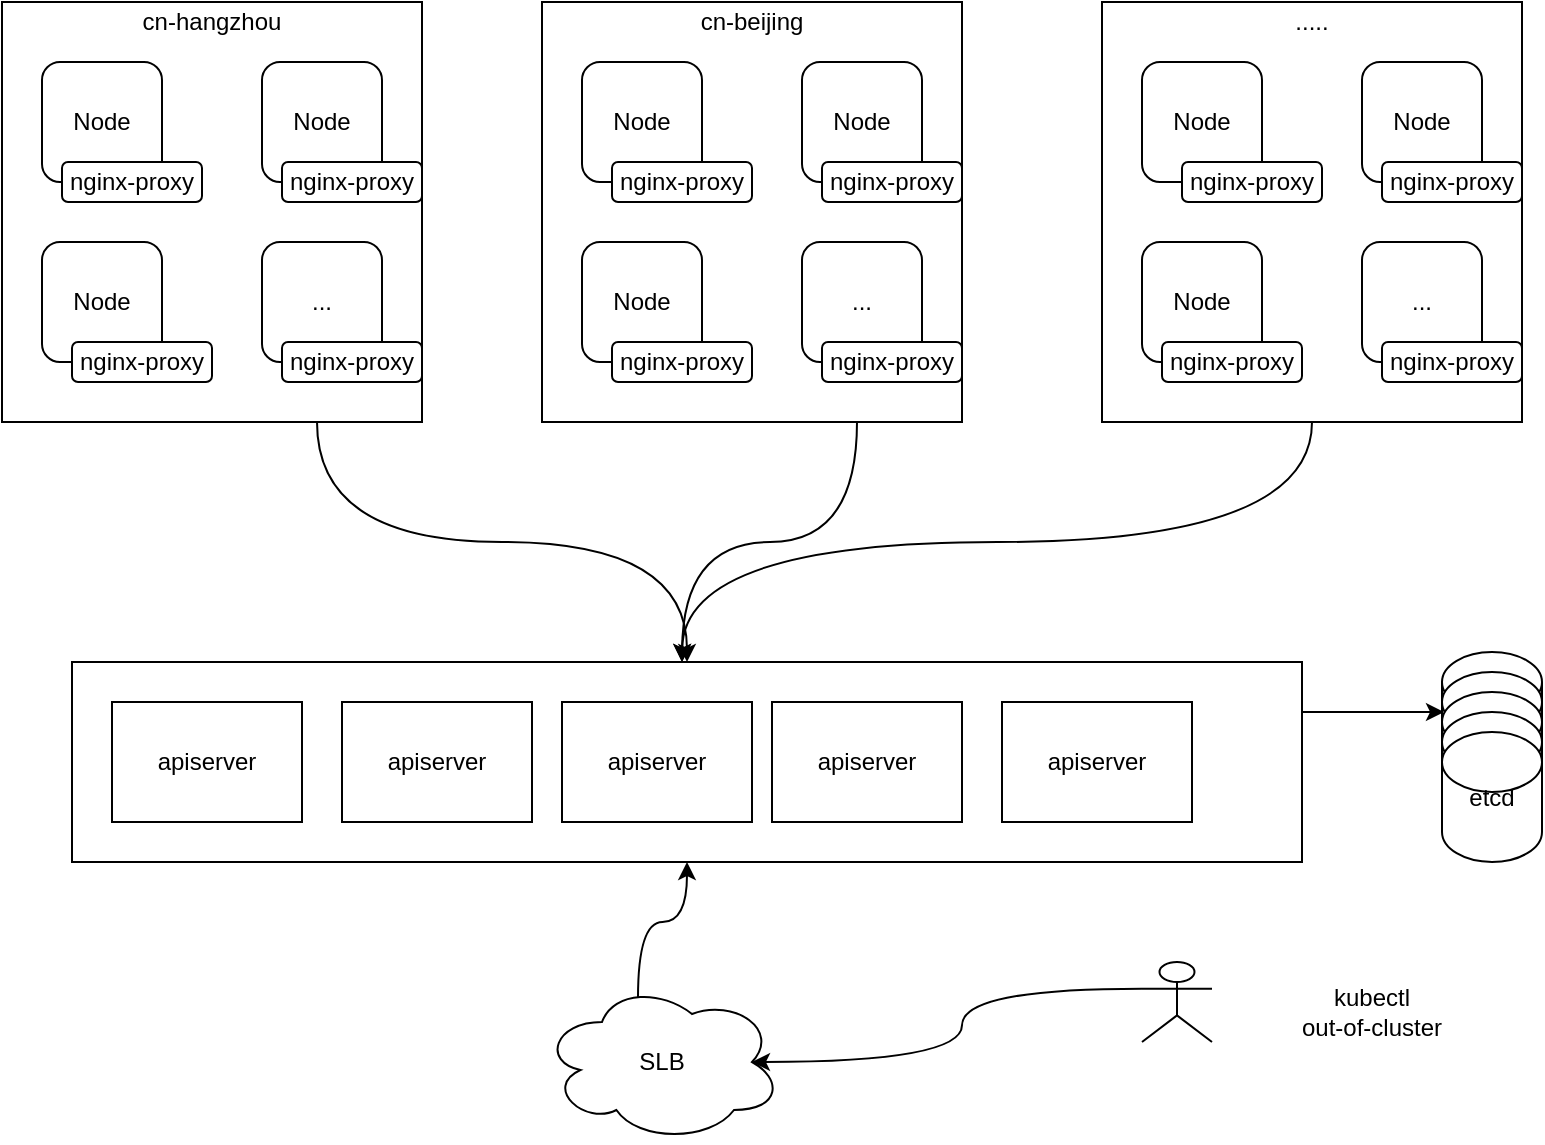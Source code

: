 <mxfile version="13.6.6" type="github">
  <diagram id="-NbEMk0ir4E4H2hmZE_f" name="Page-1">
    <mxGraphModel dx="1183" dy="741" grid="1" gridSize="10" guides="1" tooltips="1" connect="1" arrows="1" fold="1" page="1" pageScale="1" pageWidth="827" pageHeight="1169" math="0" shadow="0">
      <root>
        <mxCell id="0" />
        <mxCell id="1" parent="0" />
        <mxCell id="hf6cSwr6DA0YgdczarCD-57" style="edgeStyle=orthogonalEdgeStyle;curved=1;rounded=0;orthogonalLoop=1;jettySize=auto;html=1;exitX=0.75;exitY=1;exitDx=0;exitDy=0;entryX=0.5;entryY=0;entryDx=0;entryDy=0;" edge="1" parent="1" source="hf6cSwr6DA0YgdczarCD-4" target="hf6cSwr6DA0YgdczarCD-25">
          <mxGeometry relative="1" as="geometry" />
        </mxCell>
        <mxCell id="hf6cSwr6DA0YgdczarCD-4" value="" style="whiteSpace=wrap;html=1;aspect=fixed;" vertex="1" parent="1">
          <mxGeometry x="10" y="330" width="210" height="210" as="geometry" />
        </mxCell>
        <mxCell id="hf6cSwr6DA0YgdczarCD-5" value="Node" style="rounded=1;whiteSpace=wrap;html=1;" vertex="1" parent="1">
          <mxGeometry x="30" y="360" width="60" height="60" as="geometry" />
        </mxCell>
        <mxCell id="hf6cSwr6DA0YgdczarCD-6" value="Node" style="rounded=1;whiteSpace=wrap;html=1;" vertex="1" parent="1">
          <mxGeometry x="140" y="360" width="60" height="60" as="geometry" />
        </mxCell>
        <mxCell id="hf6cSwr6DA0YgdczarCD-7" value="Node" style="rounded=1;whiteSpace=wrap;html=1;" vertex="1" parent="1">
          <mxGeometry x="30" y="450" width="60" height="60" as="geometry" />
        </mxCell>
        <mxCell id="hf6cSwr6DA0YgdczarCD-8" value="..." style="rounded=1;whiteSpace=wrap;html=1;" vertex="1" parent="1">
          <mxGeometry x="140" y="450" width="60" height="60" as="geometry" />
        </mxCell>
        <mxCell id="hf6cSwr6DA0YgdczarCD-9" value="cn-hangzhou" style="text;html=1;strokeColor=none;fillColor=none;align=center;verticalAlign=middle;whiteSpace=wrap;rounded=0;" vertex="1" parent="1">
          <mxGeometry x="65" y="330" width="100" height="20" as="geometry" />
        </mxCell>
        <mxCell id="hf6cSwr6DA0YgdczarCD-58" style="edgeStyle=orthogonalEdgeStyle;curved=1;rounded=0;orthogonalLoop=1;jettySize=auto;html=1;exitX=0.75;exitY=1;exitDx=0;exitDy=0;" edge="1" parent="1" source="hf6cSwr6DA0YgdczarCD-10">
          <mxGeometry relative="1" as="geometry">
            <mxPoint x="350" y="660" as="targetPoint" />
          </mxGeometry>
        </mxCell>
        <mxCell id="hf6cSwr6DA0YgdczarCD-10" value="" style="whiteSpace=wrap;html=1;aspect=fixed;" vertex="1" parent="1">
          <mxGeometry x="280" y="330" width="210" height="210" as="geometry" />
        </mxCell>
        <mxCell id="hf6cSwr6DA0YgdczarCD-11" value="Node" style="rounded=1;whiteSpace=wrap;html=1;" vertex="1" parent="1">
          <mxGeometry x="300" y="360" width="60" height="60" as="geometry" />
        </mxCell>
        <mxCell id="hf6cSwr6DA0YgdczarCD-12" value="Node" style="rounded=1;whiteSpace=wrap;html=1;" vertex="1" parent="1">
          <mxGeometry x="410" y="360" width="60" height="60" as="geometry" />
        </mxCell>
        <mxCell id="hf6cSwr6DA0YgdczarCD-13" value="Node" style="rounded=1;whiteSpace=wrap;html=1;" vertex="1" parent="1">
          <mxGeometry x="300" y="450" width="60" height="60" as="geometry" />
        </mxCell>
        <mxCell id="hf6cSwr6DA0YgdczarCD-14" value="..." style="rounded=1;whiteSpace=wrap;html=1;" vertex="1" parent="1">
          <mxGeometry x="410" y="450" width="60" height="60" as="geometry" />
        </mxCell>
        <mxCell id="hf6cSwr6DA0YgdczarCD-15" value="cn-beijing" style="text;html=1;strokeColor=none;fillColor=none;align=center;verticalAlign=middle;whiteSpace=wrap;rounded=0;" vertex="1" parent="1">
          <mxGeometry x="335" y="330" width="100" height="20" as="geometry" />
        </mxCell>
        <mxCell id="hf6cSwr6DA0YgdczarCD-59" style="edgeStyle=orthogonalEdgeStyle;curved=1;rounded=0;orthogonalLoop=1;jettySize=auto;html=1;exitX=0.5;exitY=1;exitDx=0;exitDy=0;" edge="1" parent="1" source="hf6cSwr6DA0YgdczarCD-16">
          <mxGeometry relative="1" as="geometry">
            <mxPoint x="350" y="660" as="targetPoint" />
          </mxGeometry>
        </mxCell>
        <mxCell id="hf6cSwr6DA0YgdczarCD-16" value="" style="whiteSpace=wrap;html=1;aspect=fixed;" vertex="1" parent="1">
          <mxGeometry x="560" y="330" width="210" height="210" as="geometry" />
        </mxCell>
        <mxCell id="hf6cSwr6DA0YgdczarCD-17" value="Node" style="rounded=1;whiteSpace=wrap;html=1;" vertex="1" parent="1">
          <mxGeometry x="580" y="360" width="60" height="60" as="geometry" />
        </mxCell>
        <mxCell id="hf6cSwr6DA0YgdczarCD-18" value="Node" style="rounded=1;whiteSpace=wrap;html=1;" vertex="1" parent="1">
          <mxGeometry x="690" y="360" width="60" height="60" as="geometry" />
        </mxCell>
        <mxCell id="hf6cSwr6DA0YgdczarCD-19" value="Node" style="rounded=1;whiteSpace=wrap;html=1;" vertex="1" parent="1">
          <mxGeometry x="580" y="450" width="60" height="60" as="geometry" />
        </mxCell>
        <mxCell id="hf6cSwr6DA0YgdczarCD-20" value="..." style="rounded=1;whiteSpace=wrap;html=1;" vertex="1" parent="1">
          <mxGeometry x="690" y="450" width="60" height="60" as="geometry" />
        </mxCell>
        <mxCell id="hf6cSwr6DA0YgdczarCD-21" value="....." style="text;html=1;strokeColor=none;fillColor=none;align=center;verticalAlign=middle;whiteSpace=wrap;rounded=0;" vertex="1" parent="1">
          <mxGeometry x="615" y="330" width="100" height="20" as="geometry" />
        </mxCell>
        <mxCell id="hf6cSwr6DA0YgdczarCD-40" style="edgeStyle=orthogonalEdgeStyle;rounded=0;orthogonalLoop=1;jettySize=auto;html=1;exitX=1;exitY=0.25;exitDx=0;exitDy=0;entryX=0.02;entryY=0.286;entryDx=0;entryDy=0;entryPerimeter=0;" edge="1" parent="1" source="hf6cSwr6DA0YgdczarCD-25" target="hf6cSwr6DA0YgdczarCD-35">
          <mxGeometry relative="1" as="geometry" />
        </mxCell>
        <mxCell id="hf6cSwr6DA0YgdczarCD-25" value="" style="rounded=0;whiteSpace=wrap;html=1;" vertex="1" parent="1">
          <mxGeometry x="45" y="660" width="615" height="100" as="geometry" />
        </mxCell>
        <mxCell id="hf6cSwr6DA0YgdczarCD-26" value="etcd" style="shape=cylinder2;whiteSpace=wrap;html=1;boundedLbl=1;backgroundOutline=1;size=15;" vertex="1" parent="1">
          <mxGeometry x="730" y="655" width="50" height="70" as="geometry" />
        </mxCell>
        <mxCell id="hf6cSwr6DA0YgdczarCD-28" value="apiserver" style="rounded=0;whiteSpace=wrap;html=1;" vertex="1" parent="1">
          <mxGeometry x="65" y="680" width="95" height="60" as="geometry" />
        </mxCell>
        <mxCell id="hf6cSwr6DA0YgdczarCD-29" value="apiserver" style="rounded=0;whiteSpace=wrap;html=1;" vertex="1" parent="1">
          <mxGeometry x="180" y="680" width="95" height="60" as="geometry" />
        </mxCell>
        <mxCell id="hf6cSwr6DA0YgdczarCD-30" value="apiserver" style="rounded=0;whiteSpace=wrap;html=1;" vertex="1" parent="1">
          <mxGeometry x="290" y="680" width="95" height="60" as="geometry" />
        </mxCell>
        <mxCell id="hf6cSwr6DA0YgdczarCD-31" value="apiserver" style="rounded=0;whiteSpace=wrap;html=1;" vertex="1" parent="1">
          <mxGeometry x="395" y="680" width="95" height="60" as="geometry" />
        </mxCell>
        <mxCell id="hf6cSwr6DA0YgdczarCD-34" value="apiserver" style="rounded=0;whiteSpace=wrap;html=1;" vertex="1" parent="1">
          <mxGeometry x="510" y="680" width="95" height="60" as="geometry" />
        </mxCell>
        <mxCell id="hf6cSwr6DA0YgdczarCD-35" value="etcd" style="shape=cylinder2;whiteSpace=wrap;html=1;boundedLbl=1;backgroundOutline=1;size=15;" vertex="1" parent="1">
          <mxGeometry x="730" y="665" width="50" height="70" as="geometry" />
        </mxCell>
        <mxCell id="hf6cSwr6DA0YgdczarCD-36" value="etcd" style="shape=cylinder2;whiteSpace=wrap;html=1;boundedLbl=1;backgroundOutline=1;size=15;" vertex="1" parent="1">
          <mxGeometry x="730" y="675" width="50" height="70" as="geometry" />
        </mxCell>
        <mxCell id="hf6cSwr6DA0YgdczarCD-37" value="etcd" style="shape=cylinder2;whiteSpace=wrap;html=1;boundedLbl=1;backgroundOutline=1;size=15;" vertex="1" parent="1">
          <mxGeometry x="730" y="685" width="50" height="70" as="geometry" />
        </mxCell>
        <mxCell id="hf6cSwr6DA0YgdczarCD-38" value="etcd" style="shape=cylinder2;whiteSpace=wrap;html=1;boundedLbl=1;backgroundOutline=1;size=15;" vertex="1" parent="1">
          <mxGeometry x="730" y="695" width="50" height="65" as="geometry" />
        </mxCell>
        <mxCell id="hf6cSwr6DA0YgdczarCD-45" value="nginx-proxy" style="rounded=1;whiteSpace=wrap;html=1;" vertex="1" parent="1">
          <mxGeometry x="150" y="500" width="70" height="20" as="geometry" />
        </mxCell>
        <mxCell id="hf6cSwr6DA0YgdczarCD-46" value="nginx-proxy" style="rounded=1;whiteSpace=wrap;html=1;" vertex="1" parent="1">
          <mxGeometry x="45" y="500" width="70" height="20" as="geometry" />
        </mxCell>
        <mxCell id="hf6cSwr6DA0YgdczarCD-47" value="nginx-proxy" style="rounded=1;whiteSpace=wrap;html=1;" vertex="1" parent="1">
          <mxGeometry x="40" y="410" width="70" height="20" as="geometry" />
        </mxCell>
        <mxCell id="hf6cSwr6DA0YgdczarCD-48" value="nginx-proxy" style="rounded=1;whiteSpace=wrap;html=1;" vertex="1" parent="1">
          <mxGeometry x="150" y="410" width="70" height="20" as="geometry" />
        </mxCell>
        <mxCell id="hf6cSwr6DA0YgdczarCD-49" value="nginx-proxy" style="rounded=1;whiteSpace=wrap;html=1;" vertex="1" parent="1">
          <mxGeometry x="315" y="410" width="70" height="20" as="geometry" />
        </mxCell>
        <mxCell id="hf6cSwr6DA0YgdczarCD-50" value="nginx-proxy" style="rounded=1;whiteSpace=wrap;html=1;" vertex="1" parent="1">
          <mxGeometry x="315" y="500" width="70" height="20" as="geometry" />
        </mxCell>
        <mxCell id="hf6cSwr6DA0YgdczarCD-51" value="nginx-proxy" style="rounded=1;whiteSpace=wrap;html=1;" vertex="1" parent="1">
          <mxGeometry x="420" y="410" width="70" height="20" as="geometry" />
        </mxCell>
        <mxCell id="hf6cSwr6DA0YgdczarCD-52" value="nginx-proxy" style="rounded=1;whiteSpace=wrap;html=1;" vertex="1" parent="1">
          <mxGeometry x="420" y="500" width="70" height="20" as="geometry" />
        </mxCell>
        <mxCell id="hf6cSwr6DA0YgdczarCD-53" value="nginx-proxy" style="rounded=1;whiteSpace=wrap;html=1;" vertex="1" parent="1">
          <mxGeometry x="600" y="410" width="70" height="20" as="geometry" />
        </mxCell>
        <mxCell id="hf6cSwr6DA0YgdczarCD-54" value="nginx-proxy" style="rounded=1;whiteSpace=wrap;html=1;" vertex="1" parent="1">
          <mxGeometry x="700" y="410" width="70" height="20" as="geometry" />
        </mxCell>
        <mxCell id="hf6cSwr6DA0YgdczarCD-55" value="nginx-proxy" style="rounded=1;whiteSpace=wrap;html=1;" vertex="1" parent="1">
          <mxGeometry x="590" y="500" width="70" height="20" as="geometry" />
        </mxCell>
        <mxCell id="hf6cSwr6DA0YgdczarCD-56" value="nginx-proxy" style="rounded=1;whiteSpace=wrap;html=1;" vertex="1" parent="1">
          <mxGeometry x="700" y="500" width="70" height="20" as="geometry" />
        </mxCell>
        <mxCell id="hf6cSwr6DA0YgdczarCD-61" style="edgeStyle=orthogonalEdgeStyle;curved=1;rounded=0;orthogonalLoop=1;jettySize=auto;html=1;exitX=0.4;exitY=0.1;exitDx=0;exitDy=0;exitPerimeter=0;entryX=0.5;entryY=1;entryDx=0;entryDy=0;" edge="1" parent="1" source="hf6cSwr6DA0YgdczarCD-60" target="hf6cSwr6DA0YgdczarCD-25">
          <mxGeometry relative="1" as="geometry" />
        </mxCell>
        <mxCell id="hf6cSwr6DA0YgdczarCD-60" value="SLB" style="ellipse;shape=cloud;whiteSpace=wrap;html=1;" vertex="1" parent="1">
          <mxGeometry x="280" y="820" width="120" height="80" as="geometry" />
        </mxCell>
        <mxCell id="hf6cSwr6DA0YgdczarCD-63" style="edgeStyle=orthogonalEdgeStyle;curved=1;rounded=0;orthogonalLoop=1;jettySize=auto;html=1;exitX=0;exitY=0.333;exitDx=0;exitDy=0;exitPerimeter=0;entryX=0.875;entryY=0.5;entryDx=0;entryDy=0;entryPerimeter=0;" edge="1" parent="1" source="hf6cSwr6DA0YgdczarCD-62" target="hf6cSwr6DA0YgdczarCD-60">
          <mxGeometry relative="1" as="geometry" />
        </mxCell>
        <mxCell id="hf6cSwr6DA0YgdczarCD-62" value="" style="shape=umlActor;verticalLabelPosition=bottom;verticalAlign=top;html=1;outlineConnect=0;" vertex="1" parent="1">
          <mxGeometry x="580" y="810" width="35" height="40" as="geometry" />
        </mxCell>
        <mxCell id="hf6cSwr6DA0YgdczarCD-65" value="kubectl&lt;br&gt;out-of-cluster" style="text;html=1;strokeColor=none;fillColor=none;align=center;verticalAlign=middle;whiteSpace=wrap;rounded=0;" vertex="1" parent="1">
          <mxGeometry x="640" y="820" width="110" height="30" as="geometry" />
        </mxCell>
      </root>
    </mxGraphModel>
  </diagram>
</mxfile>
